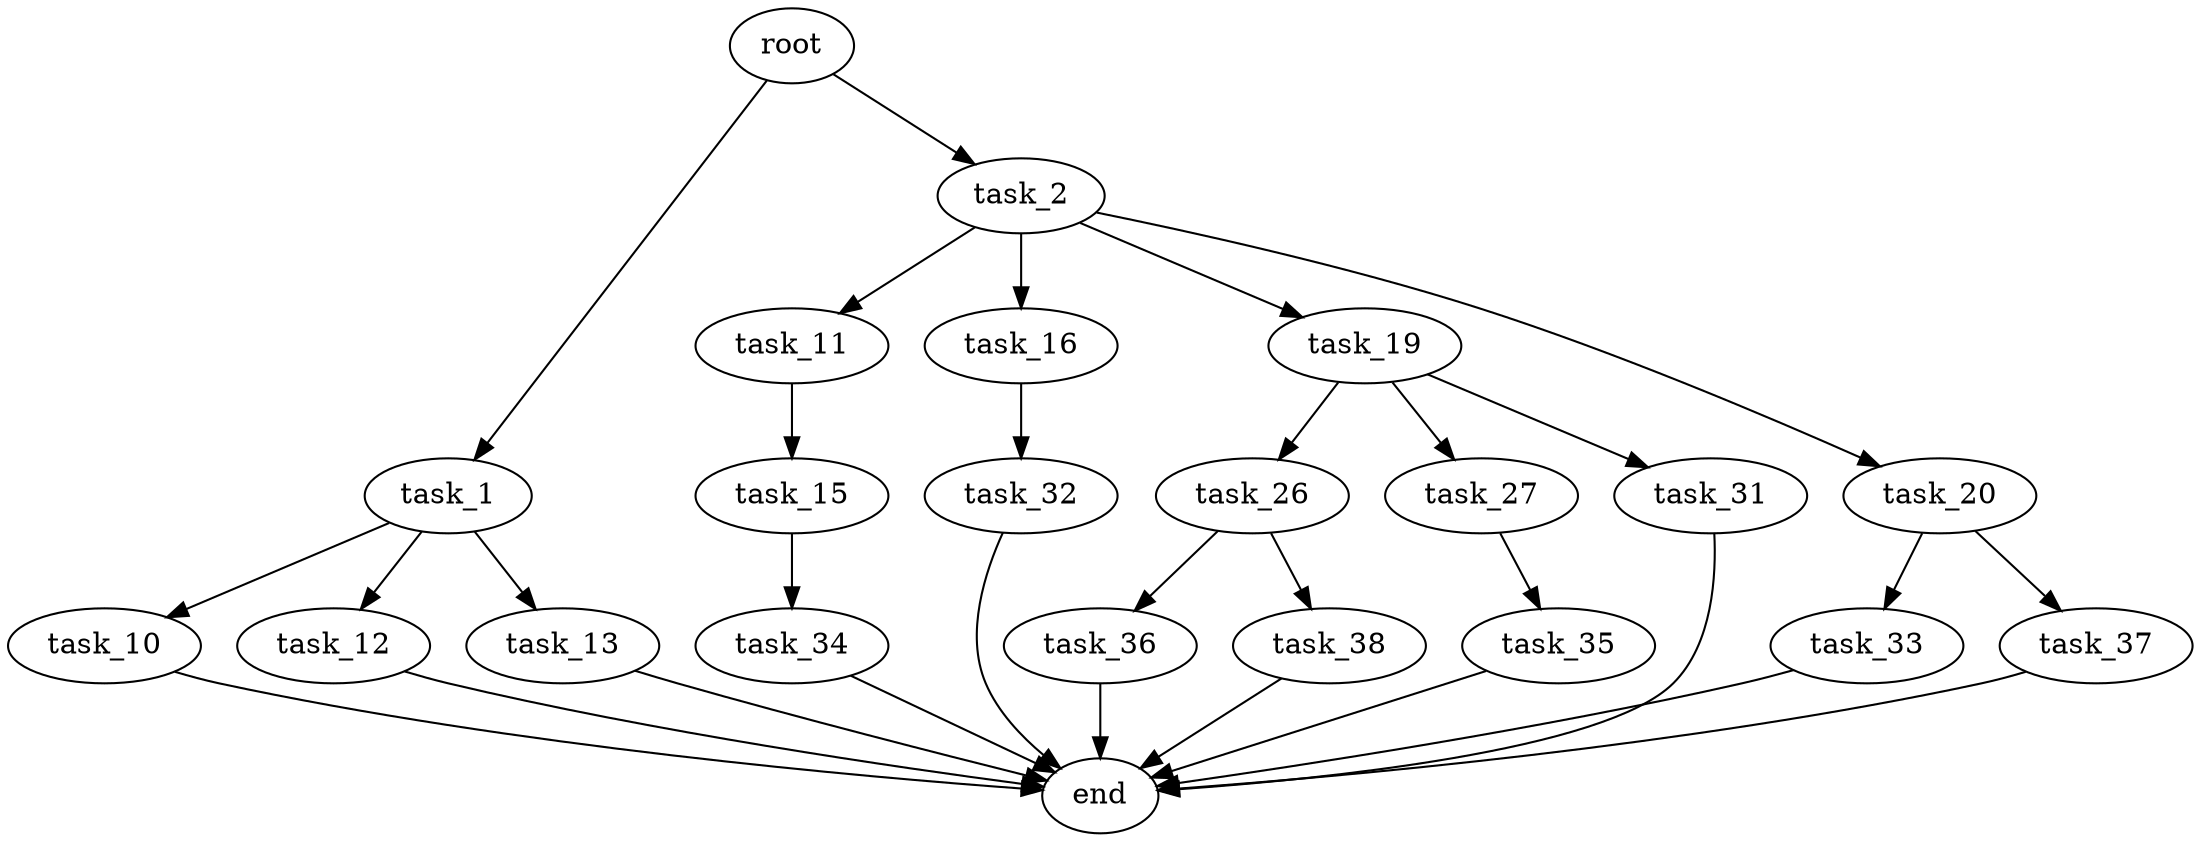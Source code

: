 digraph G {
  root [size="0.000000"];
  task_1 [size="45879294980.000000"];
  task_2 [size="248558978909.000000"];
  task_10 [size="11271870238.000000"];
  task_11 [size="987916039852.000000"];
  task_12 [size="40218379627.000000"];
  task_13 [size="6364084859.000000"];
  task_15 [size="50982832904.000000"];
  task_16 [size="494097352351.000000"];
  task_19 [size="1890448363.000000"];
  task_20 [size="578856341467.000000"];
  task_26 [size="35674359948.000000"];
  task_27 [size="782757789696.000000"];
  task_31 [size="31895416567.000000"];
  task_32 [size="4757167214.000000"];
  task_33 [size="45698839926.000000"];
  task_34 [size="11913548062.000000"];
  task_35 [size="68719476736.000000"];
  task_36 [size="5371447108.000000"];
  task_37 [size="68719476736.000000"];
  task_38 [size="2034897279.000000"];
  end [size="0.000000"];

  root -> task_1 [size="1.000000"];
  root -> task_2 [size="1.000000"];
  task_1 -> task_10 [size="33554432.000000"];
  task_1 -> task_12 [size="33554432.000000"];
  task_1 -> task_13 [size="33554432.000000"];
  task_2 -> task_11 [size="679477248.000000"];
  task_2 -> task_16 [size="679477248.000000"];
  task_2 -> task_19 [size="679477248.000000"];
  task_2 -> task_20 [size="679477248.000000"];
  task_10 -> end [size="1.000000"];
  task_11 -> task_15 [size="838860800.000000"];
  task_12 -> end [size="1.000000"];
  task_13 -> end [size="1.000000"];
  task_15 -> task_34 [size="75497472.000000"];
  task_16 -> task_32 [size="411041792.000000"];
  task_19 -> task_26 [size="75497472.000000"];
  task_19 -> task_27 [size="75497472.000000"];
  task_19 -> task_31 [size="75497472.000000"];
  task_20 -> task_33 [size="411041792.000000"];
  task_20 -> task_37 [size="411041792.000000"];
  task_26 -> task_36 [size="33554432.000000"];
  task_26 -> task_38 [size="33554432.000000"];
  task_27 -> task_35 [size="679477248.000000"];
  task_31 -> end [size="1.000000"];
  task_32 -> end [size="1.000000"];
  task_33 -> end [size="1.000000"];
  task_34 -> end [size="1.000000"];
  task_35 -> end [size="1.000000"];
  task_36 -> end [size="1.000000"];
  task_37 -> end [size="1.000000"];
  task_38 -> end [size="1.000000"];
}
